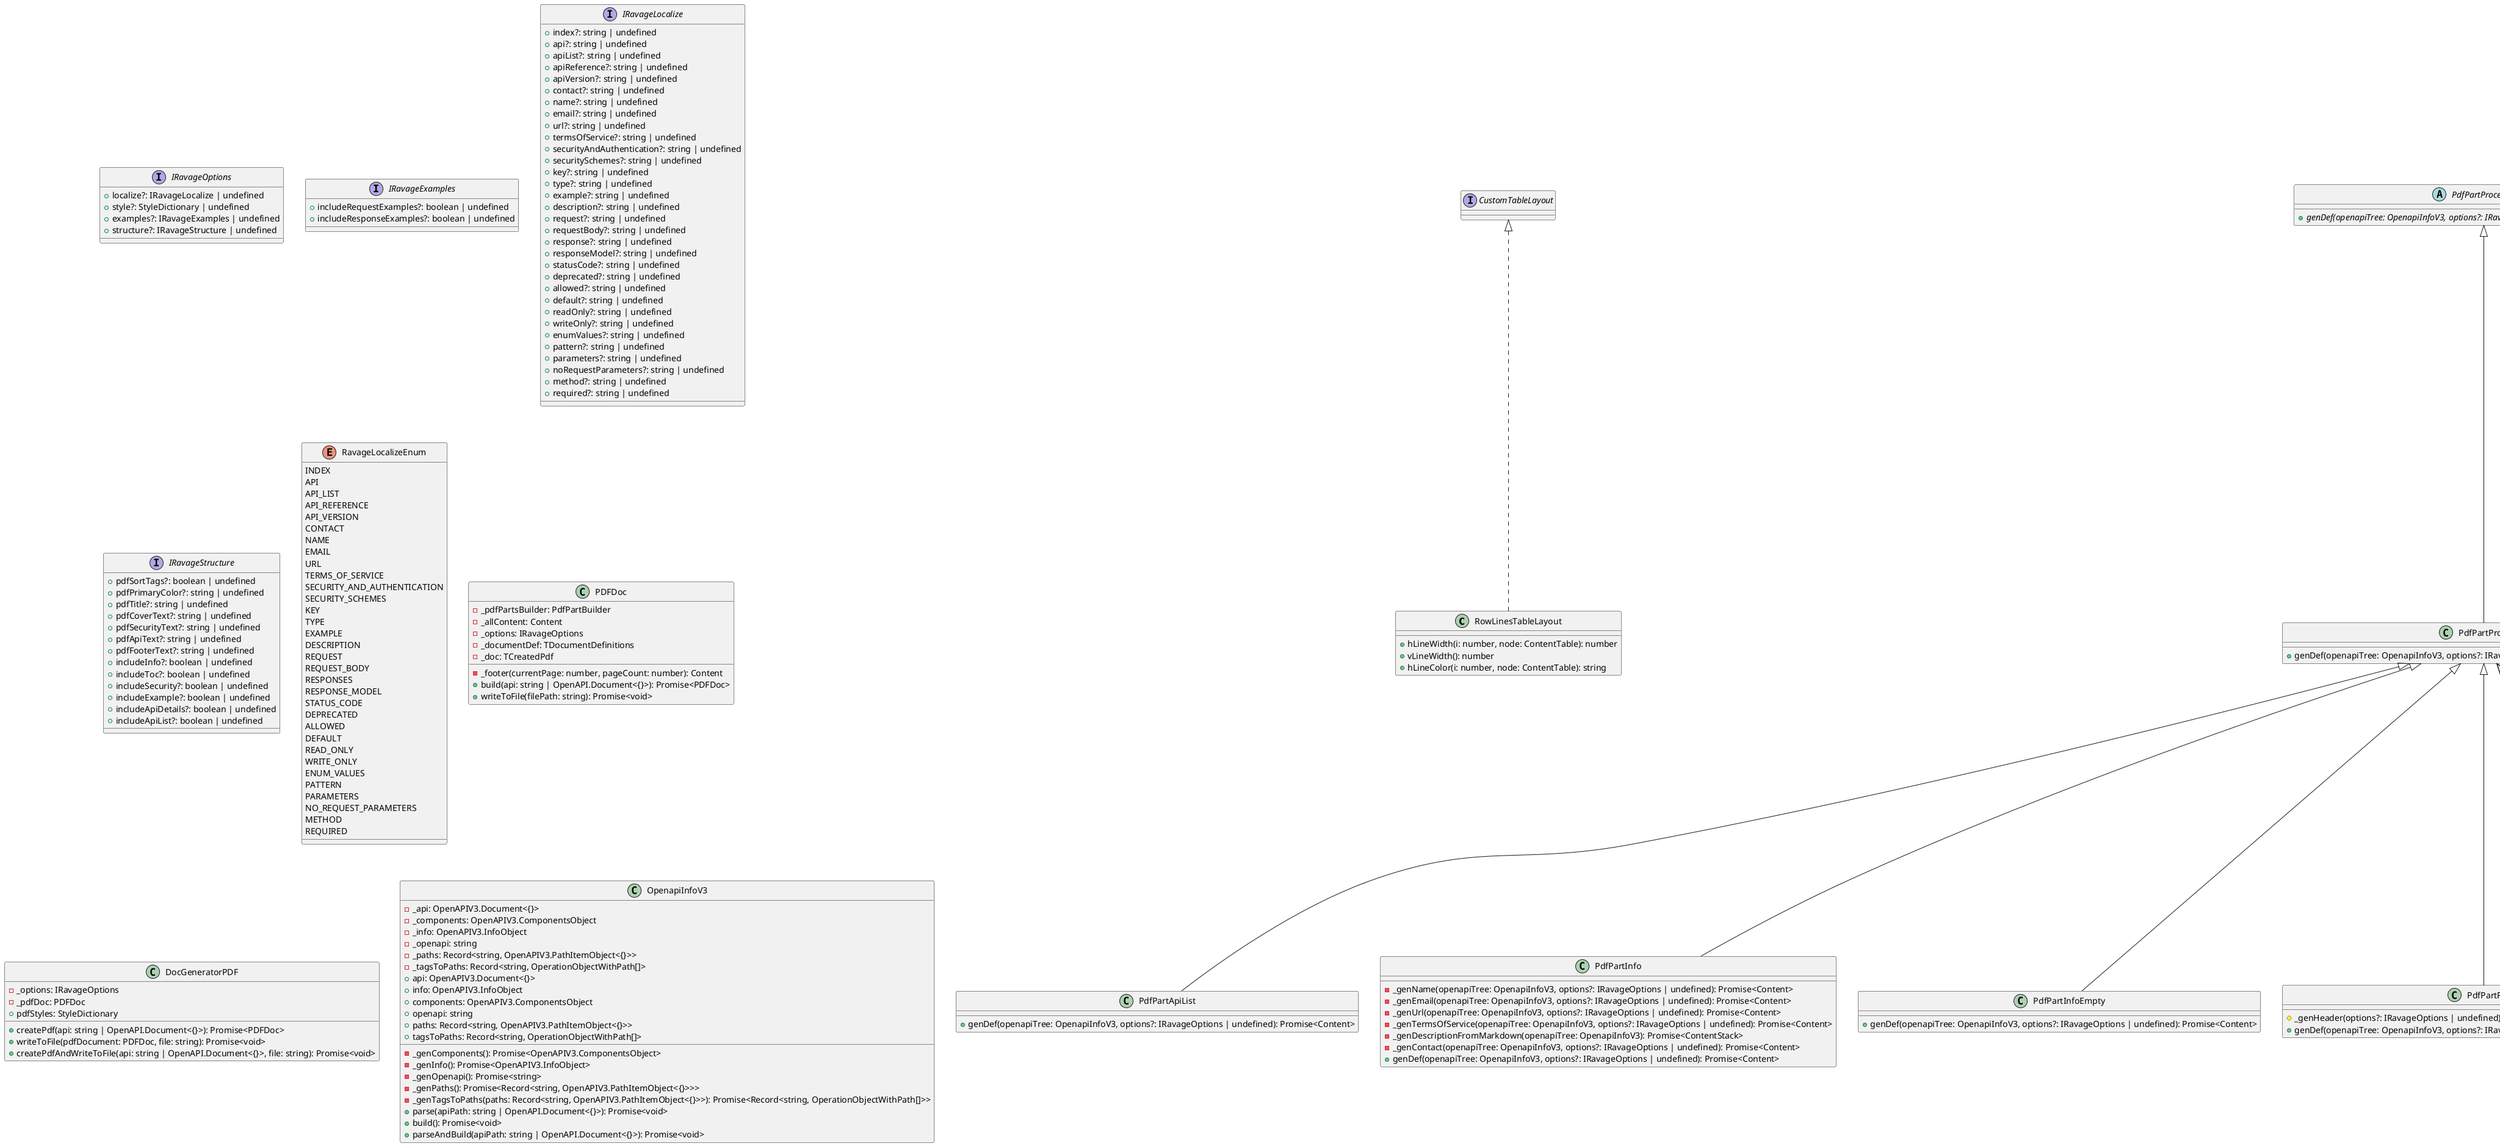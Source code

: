@startuml
class RowLinesTableLayout implements CustomTableLayout {
    +hLineWidth(i: number, node: ContentTable): number
    +vLineWidth(): number
    +hLineColor(i: number, node: ContentTable): string
}
interface IRavageOptions {
    +localize?: IRavageLocalize | undefined
    +style?: StyleDictionary | undefined
    +examples?: IRavageExamples | undefined
    +structure?: IRavageStructure | undefined
}
interface IRavageExamples {
    +includeRequestExamples?: boolean | undefined
    +includeResponseExamples?: boolean | undefined
}
interface IRavageLocalize {
    +index?: string | undefined
    +api?: string | undefined
    +apiList?: string | undefined
    +apiReference?: string | undefined
    +apiVersion?: string | undefined
    +contact?: string | undefined
    +name?: string | undefined
    +email?: string | undefined
    +url?: string | undefined
    +termsOfService?: string | undefined
    +securityAndAuthentication?: string | undefined
    +securitySchemes?: string | undefined
    +key?: string | undefined
    +type?: string | undefined
    +example?: string | undefined
    +description?: string | undefined
    +request?: string | undefined
    +requestBody?: string | undefined
    +response?: string | undefined
    +responseModel?: string | undefined
    +statusCode?: string | undefined
    +deprecated?: string | undefined
    +allowed?: string | undefined
    +default?: string | undefined
    +readOnly?: string | undefined
    +writeOnly?: string | undefined
    +enumValues?: string | undefined
    +pattern?: string | undefined
    +parameters?: string | undefined
    +noRequestParameters?: string | undefined
    +method?: string | undefined
    +required?: string | undefined
}
interface IRavageStructure {
    +pdfSortTags?: boolean | undefined
    +pdfPrimaryColor?: string | undefined
    +pdfTitle?: string | undefined
    +pdfCoverText?: string | undefined
    +pdfSecurityText?: string | undefined
    +pdfApiText?: string | undefined
    +pdfFooterText?: string | undefined
    +includeInfo?: boolean | undefined
    +includeToc?: boolean | undefined
    +includeSecurity?: boolean | undefined
    +includeExample?: boolean | undefined
    +includeApiDetails?: boolean | undefined
    +includeApiList?: boolean | undefined
}
abstract class PdfPartProcessorBase {
    +{abstract} genDef(openapiTree: OpenapiInfoV3, options?: IRavageOptions | undefined): Promise<Content>
}
class PdfPartProcessor extends PdfPartProcessorBase {
    +genDef(openapiTree: OpenapiInfoV3, options?: IRavageOptions | undefined): Promise<Content>
}
enum RavageLocalizeEnum {
    INDEX
    API
    API_LIST
    API_REFERENCE
    API_VERSION
    CONTACT
    NAME
    EMAIL
    URL
    TERMS_OF_SERVICE
    SECURITY_AND_AUTHENTICATION
    SECURITY_SCHEMES
    KEY
    TYPE
    EXAMPLE
    DESCRIPTION
    REQUEST
    REQUEST_BODY
    RESPONSES
    RESPONSE_MODEL
    STATUS_CODE
    DEPRECATED
    ALLOWED
    DEFAULT
    READ_ONLY
    WRITE_ONLY
    ENUM_VALUES
    PATTERN
    PARAMETERS
    NO_REQUEST_PARAMETERS
    METHOD
    REQUIRED
}
class PdfPartApiList extends PdfPartProcessor {
    +genDef(openapiTree: OpenapiInfoV3, options?: IRavageOptions | undefined): Promise<Content>
}
class PdfPartInfo extends PdfPartProcessor {
    -_genName(openapiTree: OpenapiInfoV3, options?: IRavageOptions | undefined): Promise<Content>
    -_genEmail(openapiTree: OpenapiInfoV3, options?: IRavageOptions | undefined): Promise<Content>
    -_genUrl(openapiTree: OpenapiInfoV3, options?: IRavageOptions | undefined): Promise<Content>
    -_genTermsOfService(openapiTree: OpenapiInfoV3, options?: IRavageOptions | undefined): Promise<Content>
    -_genDescriptionFromMarkdown(openapiTree: OpenapiInfoV3): Promise<ContentStack>
    -_genContact(openapiTree: OpenapiInfoV3, options?: IRavageOptions | undefined): Promise<Content>
    +genDef(openapiTree: OpenapiInfoV3, options?: IRavageOptions | undefined): Promise<Content>
}
class PdfPartInfoEmpty extends PdfPartProcessor {
    +genDef(openapiTree: OpenapiInfoV3, options?: IRavageOptions | undefined): Promise<Content>
}
abstract class ExampleBuilderBase {
    #_options?: IRavageOptions | undefined
    #{abstract} _getSchemaObj(obj: OpenAPIV3.SchemaObject | OpenAPIV3.ReferenceObject, openapi: OpenapiInfoV3): Promise<OpenAPIV3.SchemaObject>
    #{abstract} _buildObj(obj: OpenAPIV3.SchemaObject | OpenAPIV3.ReferenceObject, openapi: OpenapiInfoV3): Promise<object>
    #{abstract} _genJsonString(obj: OpenAPIV3.SchemaObject | OpenAPIV3.ReferenceObject, openapi: OpenapiInfoV3): Promise<string>
    +{abstract} build(schema: OpenAPIV3.SchemaObject, openapi: OpenapiInfoV3): Promise<Content>
}
class ExampleBuilder extends ExampleBuilderBase {
    #_getSchemaObj(obj: OpenAPIV3.SchemaObject | OpenAPIV3.ReferenceObject, openapi: OpenapiInfoV3): Promise<OpenAPIV3.SchemaObject>
    #_buildObj(obj: OpenAPIV3.SchemaObject | OpenAPIV3.ReferenceObject, openapi: OpenapiInfoV3): Promise<object>
    #_genJsonString(obj: OpenAPIV3.SchemaObject | OpenAPIV3.ReferenceObject, openapi: OpenapiInfoV3): Promise<string>
    +build(obj: OpenAPIV3.MediaTypeObject, openapi: OpenapiInfoV3): Promise<Content>
}
abstract class DescriptionBuilderBase {
    #_options?: IRavageOptions | undefined
    #{abstract} _genReadOrWrite(prop: OpenAPIV3.SchemaObject): Promise<Content>
    #{abstract} _genConstraints(prop: OpenAPIV3.SchemaObject): Promise<Content>
    #{abstract} _genDefault(prop: OpenAPIV3.SchemaObject): Promise<Content>
    #{abstract} _genPattern(prop: OpenAPIV3.SchemaObject): Promise<Content>
    #{abstract} _genName(prop: OpenAPIV3.SchemaObject): Promise<Content>
    #{abstract} _genDescr(prop: OpenAPIV3.SchemaObject): Promise<Content>
    #{abstract} _genRequired(required: boolean): Promise<Content>
    +{abstract} genProp(prop: OpenAPIV3.SchemaObject, required: boolean): Promise<Content>
}
class DescriptionBuilder extends DescriptionBuilderBase {
    #_genReadOrWrite(prop: OpenAPIV3.SchemaObject): Promise<Content>
    #_genConstraints(prop: OpenAPIV3.SchemaObject): Promise<Content>
    #_genDefault(prop: OpenAPIV3.SchemaObject): Promise<Content>
    #_genPattern(prop: OpenAPIV3.SchemaObject): Promise<Content>
    #_genName(prop: OpenAPIV3.SchemaObject): Promise<Content>
    #_genDescr(prop: OpenAPIV3.SchemaObject): Promise<Content>
    #_genEnum(prop: OpenAPIV3.SchemaObject): Promise<Content>
    #_genRequired(required: boolean): Promise<Content>
    +genProp(prop: OpenAPIV3.SchemaObject, required: boolean): Promise<Content>
    +genType(prop: OpenAPIV3.SchemaObject): Promise<string>
}
abstract class MediaTreeBuilderBase {
    #_descriptionBuilder: DescriptionBuilder
    #_options?: IRavageOptions | undefined
    #{abstract} _genKeyDef(obj: OpenAPIV3.SchemaObject, openapi: OpenapiInfoV3, prevKey: string): Promise<Content>
    #{abstract} _getSchemaObj(obj: OpenAPIV3.SchemaObject | OpenAPIV3.ReferenceObject, openapi: OpenapiInfoV3): Promise<OpenAPIV3.SchemaObject>
    #{abstract} _genTree(obj: OpenAPIV3.SchemaObject | OpenAPIV3.ReferenceObject, openapi: OpenapiInfoV3, prevKey?: string | undefined, required?: boolean | undefined): Promise<Content>
    +{abstract} build(obj: OpenAPIV3.MediaTypeObject, openapi: OpenapiInfoV3, required: boolean): Promise<Content>
}
class MediaTreeBuilder extends MediaTreeBuilderBase {
    #_genKeyDef(obj: OpenAPIV3.SchemaObject, openapi: OpenapiInfoV3, prevKey: string): Promise<Content>
    #_getSchemaObj(obj: OpenAPIV3.SchemaObject | OpenAPIV3.ReferenceObject, openapi: OpenapiInfoV3): Promise<OpenAPIV3.SchemaObject>
    #_genTree(obj: OpenAPIV3.SchemaObject | OpenAPIV3.ReferenceObject, openapi: OpenapiInfoV3, prevKey?: string, required?: boolean): Promise<Content>
    +build(obj: OpenAPIV3.MediaTypeObject, openapi: OpenapiInfoV3): Promise<Content>
}
abstract class RequestBuilderBase {
    #_options?: IRavageOptions | undefined
    #_exampleBuilder: ExampleBuilder
    #_mediaTreeBuilder: MediaTreeBuilder
    #{abstract} _genHeader(): Promise<Content>
    #{abstract} _genInfo(requestBody: OpenAPIV3.RequestBodyObject, openapi: OpenapiInfoV3): Promise<Content>
    +{abstract} genDef(requestBody: OpenAPIV3.RequestBodyObject, openapi: OpenapiInfoV3): Promise<Content>
}
class RequestBuilder extends RequestBuilderBase {
    #_genHeader(): Promise<Content>
    #_genInfo(requestBody: OpenAPIV3.RequestBodyObject, openapi: OpenapiInfoV3): Promise<Content>
    +genDef(requestBody: OpenAPIV3.RequestBodyObject, openapi: OpenapiInfoV3): Promise<Content>
}
abstract class ResponseBuilderBase {
    #_options?: IRavageOptions | undefined
    #_exampleBuilder: ExampleBuilder
    #_mediaTreeBuilder: MediaTreeBuilder
    #{abstract} _genHeader(code: string, response: OpenAPIV3.ResponseObject): Promise<Content>
    #{abstract} _genInfo(responseBody: OpenAPIV3.ResponseObject, openapi: OpenapiInfoV3): Promise<Content>
    +{abstract} genResponse(code: string, response: OpenAPIV3.ResponseObject, openapi: OpenapiInfoV3): Promise<Content>
}
class ResponseBuilder extends ResponseBuilderBase {
    #_genHeader(code: string, response: OpenAPIV3.ResponseObject): Promise<Content>
    #_genInfo(responseBody: OpenAPIV3.ResponseObject, openapi: OpenapiInfoV3): Promise<Content>
    +genResponse(code: string, response: OpenAPIV3.ResponseObject, openapi: OpenapiInfoV3): Promise<Content>
}
abstract class ResponsesBuilderBase {
    #_options?: IRavageOptions | undefined
    #_responseBuilder: ResponseBuilder
    #{abstract} _genHeader(): Promise<Content>
    +{abstract} genDef(responses: OpenAPIV3.ResponsesObject, openapi: OpenapiInfoV3): Promise<Content>
}
class ResponsesBuilder extends ResponsesBuilderBase {
    #_genHeader(): Promise<Content>
    +genDef(responses: OpenAPIV3.ResponsesObject, openapi: OpenapiInfoV3): Promise<Content>
}
abstract class PathParamsBuilderBase {
    #_options?: IRavageOptions | undefined
    #{abstract} _genHeader(): Promise<Content>
    #{abstract} _getParam(param: OpenAPIV3.ReferenceObject | OpenAPIV3.ParameterObject, opeanapi: OpenapiInfoV3): Promise<OpenAPIV3.ParameterObject>
    #{abstract} _getSchemaObj(obj: OpenAPIV3.SchemaObject | OpenAPIV3.ReferenceObject, openapi: OpenapiInfoV3): Promise<OpenAPIV3.SchemaObject>
    #{abstract} _genTableContent(operationObj: OperationObjectWithPath, openapi: OpenapiInfoV3): Promise<Content>
    +{abstract} genDef(operationObj: OperationObjectWithPath, openapi: OpenapiInfoV3): Promise<Content>
}
class PathParamsBuilder extends PathParamsBuilderBase {
    #_genHeader(): Promise<Content>
    #_getParam(param: OpenAPIV3.ReferenceObject | OpenAPIV3.ParameterObject, opeanapi: OpenapiInfoV3): Promise<OpenAPIV3.ParameterObject>
    #_getSchemaObj(obj: OpenAPIV3.SchemaObject | OpenAPIV3.ReferenceObject, openapi: OpenapiInfoV3): Promise<OpenAPIV3.SchemaObject>
    #_genTableContent(operationObj: OperationObjectWithPath, openapi: OpenapiInfoV3): Promise<Content>
    +genDef(operationObj: OperationObjectWithPath, openapi: OpenapiInfoV3): Promise<Content>
}
abstract class PathBuilderBase {
    #_options?: IRavageOptions | undefined
    #_header: Content[]
    #_description: Content
    #_pathParams: Content
    #_request: Content
    #_responses: Content
    #_requestBuilder: RequestBuilder
    #_responsesBuilder: ResponsesBuilder
    #_pathParamsBuilder: PathParamsBuilder
    #{abstract} _genHeader(tagSeq: number, methodSeq: number, operationObject: OperationObjectWithPath): Promise<Content[]>
    #{abstract} _genDescription(operationObject: OperationObjectWithPath): Promise<Content>
    #{abstract} _genPathParams(operationObject: OperationObjectWithPath, openapi: OpenapiInfoV3): Promise<Content>
    #{abstract} _genRequest(operationObject: OperationObjectWithPath, openapi: OpenapiInfoV3): Promise<Content>
    #{abstract} _genResponses(operationObject: OperationObjectWithPath, openapi: OpenapiInfoV3): Promise<Content>
    #{abstract} _buildContent(tagSeq: number, methodSeq: number, operationObject: OperationObjectWithPath, openapi: OpenapiInfoV3): Promise<void>
    +{abstract} genPath(tagSeq: number, methodSeq: number, operationObject: OperationObjectWithPath, openapi: OpenapiInfoV3): Promise<Content>
}
class PathBuilder extends PathBuilderBase {
    #_genHeader(tagSeq: number, methodSeq: number, operationObject: OperationObjectWithPath): Promise<Content[]>
    #_genDescription(operationObject: OperationObjectWithPath): Promise<Content>
    #_genPathParams(operationObject: OperationObjectWithPath, openapi: OpenapiInfoV3): Promise<Content>
    #_genRequest(operationObject: OperationObjectWithPath, openapi: OpenapiInfoV3): Promise<Content>
    #_genResponses(operationObject: OperationObjectWithPath, openapi: OpenapiInfoV3): Promise<Content>
    #_buildContent(tagSeq: number, methodSeq: number, operationObject: OperationObjectWithPath, openapi: OpenapiInfoV3): Promise<void>
    +genPath(tagSeq: number, methodSeq: number, operationObject: OperationObjectWithPath, openapi: OpenapiInfoV3): Promise<Content>
}
abstract class PathsTagBuilderBase {
    #_options?: IRavageOptions | undefined
    #_pathBuilder: PathBuilder
    #{abstract} _genHeader(tag: string, tagSeq: number): Promise<Content>
    #{abstract} _genDescription(tag: string, openapi: OpenapiInfoV3): Promise<Content>
    +{abstract} genTag(tag: string, tagSeq: number, operationObjects: OperationObjectWithPath[], openapi: OpenapiInfoV3): Promise<Content>
}
class PathsTagBuilder extends PathsTagBuilderBase {
    #_genHeader(tag: string, tagSeq: number): Promise<Content>
    #_genDescription(tag: string, openapi: OpenapiInfoV3): Promise<Content>
    -_getTagInfo(tag: string, openapi: OpenapiInfoV3): Promise<OpenAPIV3.TagObject>
    +genTag(tag: string, tagSeq: number, operationObjects: OperationObjectWithPath[], openapi: OpenapiInfoV3): Promise<Content>
}
class PdfPartPaths extends PdfPartProcessor {
    #_genHeader(options?: IRavageOptions | undefined): Promise<Content>
    +genDef(openapiTree: OpenapiInfoV3, options?: IRavageOptions | undefined): Promise<Content>
}
class PdfPartSecurity extends PdfPartProcessor {
    -_genTableContent(openapiTree: OpenapiInfoV3, options?: IRavageOptions | undefined): Promise<Content[]>
    +genDef(openapiTree: OpenapiInfoV3, options?: IRavageOptions | undefined): Promise<Content>
}
class PdfPartSecurityEmpty extends PdfPartProcessor {
    +genDef(openapiTree: OpenapiInfoV3, options?: IRavageOptions | undefined): Promise<Content>
}
class PdfPartToc extends PdfPartProcessor {
    +genDef(openapiTree: OpenapiInfoV3, options?: IRavageOptions | undefined): Promise<Content>
}
abstract class PdfPartBuilderBase {
    #_pdfParts: PdfPartProcessor[]
    #_openapiInfo: OpenapiInfoV3
    #_options?: IRavageOptions | undefined
    +{abstract} buildParts(apiPath: string | OpenAPI.Document<{}>): Promise<Content>
    +{abstract} addPart(part: PdfPartProcessor): Promise<void>
    +{abstract} addParts(parts: PdfPartProcessor[]): Promise<void>
    +{abstract} cleanParts(): Promise<void>
}
class PdfPartBuilder extends PdfPartBuilderBase {
    +buildParts(apiPath: string | OpenAPI.Document<{}>): Promise<Content>
    +addPart(part: PdfPartProcessor): Promise<void>
    +addParts(parts: PdfPartProcessor[]): Promise<void>
    +cleanParts(): Promise<void>
}
class PDFDoc {
    -_pdfPartsBuilder: PdfPartBuilder
    -_allContent: Content
    -_options: IRavageOptions
    -_documentDef: TDocumentDefinitions
    -_doc: TCreatedPdf
    -_footer(currentPage: number, pageCount: number): Content
    +build(api: string | OpenAPI.Document<{}>): Promise<PDFDoc>
    +writeToFile(filePath: string): Promise<void>
}
class DocGeneratorPDF {
    -_options: IRavageOptions
    -_pdfDoc: PDFDoc
    +pdfStyles: StyleDictionary
    +createPdf(api: string | OpenAPI.Document<{}>): Promise<PDFDoc>
    +writeToFile(pdfDocument: PDFDoc, file: string): Promise<void>
    +createPdfAndWriteToFile(api: string | OpenAPI.Document<{}>, file: string): Promise<void>
}
class OpenapiInfoV3 {
    -_api: OpenAPIV3.Document<{}>
    -_components: OpenAPIV3.ComponentsObject
    -_info: OpenAPIV3.InfoObject
    -_openapi: string
    -_paths: Record<string, OpenAPIV3.PathItemObject<{}>>
    -_tagsToPaths: Record<string, OperationObjectWithPath[]>
    -_genComponents(): Promise<OpenAPIV3.ComponentsObject>
    -_genInfo(): Promise<OpenAPIV3.InfoObject>
    -_genOpenapi(): Promise<string>
    -_genPaths(): Promise<Record<string, OpenAPIV3.PathItemObject<{}>>>
    +api: OpenAPIV3.Document<{}>
    +info: OpenAPIV3.InfoObject
    +components: OpenAPIV3.ComponentsObject
    +openapi: string
    +paths: Record<string, OpenAPIV3.PathItemObject<{}>>
    +tagsToPaths: Record<string, OperationObjectWithPath[]>
    -_genTagsToPaths(paths: Record<string, OpenAPIV3.PathItemObject<{}>>): Promise<Record<string, OperationObjectWithPath[]>>
    +parse(apiPath: string | OpenAPI.Document<{}>): Promise<void>
    +build(): Promise<void>
    +parseAndBuild(apiPath: string | OpenAPI.Document<{}>): Promise<void>
}
@enduml